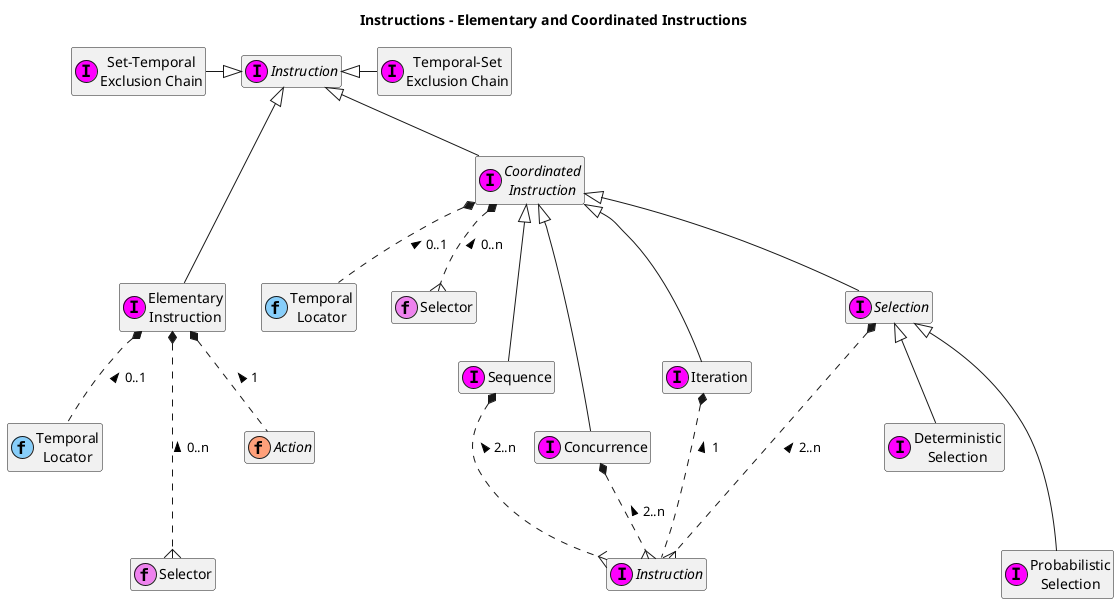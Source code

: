 @startuml
'header FORM-L Meta-Model
title "Instructions - Elementary and Coordinated Instructions"
'footer Page 21
hide empty members

abstract class Instruction  << (I, Magenta) >>
class "Elementary\nInstruction" as eInstruction  << (I, Magenta) >>
class "Temporal-Set\nExclusion Chain" as TSChain  << (I, Magenta) >>
class "Set-Temporal\nExclusion Chain" as STChain  << (I, Magenta) >>
abstract class "Coordinated\nInstruction" as Coordination  << (I, Magenta) >>

Instruction <|-- Coordination
Instruction <|--- eInstruction
Instruction <|--right-- TSChain
Instruction <|--left-- STChain

' Elementary Instructions
class "Temporal\nLocator" as When << (f, LightSkyBlue) >>
class "Selector" as Who << (f, Violet) >>
abstract class "Action" as What  << (f, LightSalmon) >>
eInstruction *.. When : < 0..1
eInstruction *...{ Who : < 0..n
eInstruction *.. What : < 1

' Coordinated Instructions
class "Temporal\nLocator" as When2 << (f, LightSkyBlue) >>
class "Selector" as Who2 << (f, Violet) >>
class Sequence  << (I, Magenta) >>
class Concurrence  << (I, Magenta) >>
class Iteration  << (I, Magenta) >>
abstract class Selection  << (I, Magenta) >>
class "Deterministic\nSelection" as dSelection << (I, Magenta) >>
class "Probabilistic\nSelection" as pSelection << (I, Magenta) >>
abstract class "Instruction" as Instructions  << (I, Magenta) >>

Coordination *.. When2 : < 0..1
Coordination *..{ Who2 : < 0..n
Coordination <|-- Iteration
Coordination <|-- Selection
Selection <|-- dSelection
Selection <|--- pSelection
Coordination <|-- Sequence
Coordination <|--- Concurrence

Sequence *..{ Instructions : < 2..n
Concurrence *..{ Instructions : < 2..n
Iteration *.. Instructions : < 1
Selection *..{ Instructions : < 2..n

@enduml